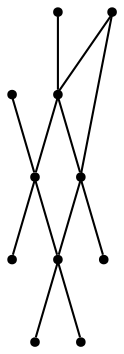 graph {
  node [shape=point,comment="{\"directed\":false,\"doi\":\"10.4230/LIPIcs.GD.2024.25\",\"figure\":\"4 (3)\"}"]

  v0 [pos="593.7917926449722,503.3231026065814"]
  v1 [pos="658.6173483302885,569.50993291741"]
  v2 [pos="503.8377065658861,487.0523147565423"]
  v3 [pos="458.2079479957811,498.373722205225"]
  v4 [pos="572.4050326504598,550.6311026060015"]
  v5 [pos="666.6138210829855,497.3734729578607"]
  v6 [pos="526.0897351656444,553.7948708839604"]
  v7 [pos="458.2079479957812,557.6478364527351"]
  v8 [pos="623.493068006138,430.99003568446165"]
  v9 [pos="547.1404549337732,616.9219507002451"]
  v10 [pos="487.8521143252867,439.0996079577151"]

  v0 -- v1 [id="-1",pos="593.7917926449722,503.3231026065814 615.458194508418,517.2244564759271 634.1609590314056,540.2215661846229 658.6173483302885,569.50993291741"]
  v9 -- v6 [id="-2",pos="547.1404549337732,616.9219507002451 526.0897351656444,553.7948708839604 526.0897351656444,553.7948708839604 526.0897351656444,553.7948708839604"]
  v6 -- v2 [id="-3",pos="526.0897351656444,553.7948708839604 503.8377065658861,487.0523147565423 503.8377065658861,487.0523147565423 503.8377065658861,487.0523147565423"]
  v2 -- v10 [id="-4",pos="503.8377065658861,487.0523147565423 487.8521143252867,439.0996079577151 487.8521143252867,439.0996079577151 487.8521143252867,439.0996079577151"]
  v9 -- v4 [id="-5",pos="547.1404549337732,616.9219507002451 572.4050326504598,550.6311026060015 572.4050326504598,550.6311026060015 572.4050326504598,550.6311026060015"]
  v4 -- v0 [id="-6",pos="572.4050326504598,550.6311026060015 593.7917926449722,503.3231026065814 593.7917926449722,503.3231026065814 593.7917926449722,503.3231026065814"]
  v0 -- v8 [id="-7",pos="593.7917926449722,503.3231026065814 623.493068006138,430.99003568446165 623.493068006138,430.99003568446165 623.493068006138,430.99003568446165"]
  v2 -- v0 [id="-14",pos="503.8377065658861,487.0523147565423 544.5311606959242,480.24846173662536 570.91516767337,486.31748270229434 593.7917926449722,503.3231026065814"]
  v3 -- v2 [id="-15",pos="458.2079479957811,498.373722205225 475.3543363414769,493.08833873964 490.50106561905267,489.3541017196093 503.8377065658861,487.0523147565423"]
  v4 -- v5 [id="-16",pos="572.4050326504598,550.6311026060015 644.6087195105184,539.8830822556318 651.5923267528794,518.6700528688335 666.6138210829855,497.3734729578607"]
  v6 -- v4 [id="-17",pos="526.0897351656444,553.7948708839604 544.3631794805311,554.1193230741051 559.5811537532613,552.5230456324804 572.4050326504598,550.6311026060015"]
  v7 -- v6 [id="-18",pos="458.2079479957812,557.6478364527351 484.4740965728241,557.4134457462218 507.06724437743173,556.6053902719736 526.0897351656444,553.7948708839604"]
}